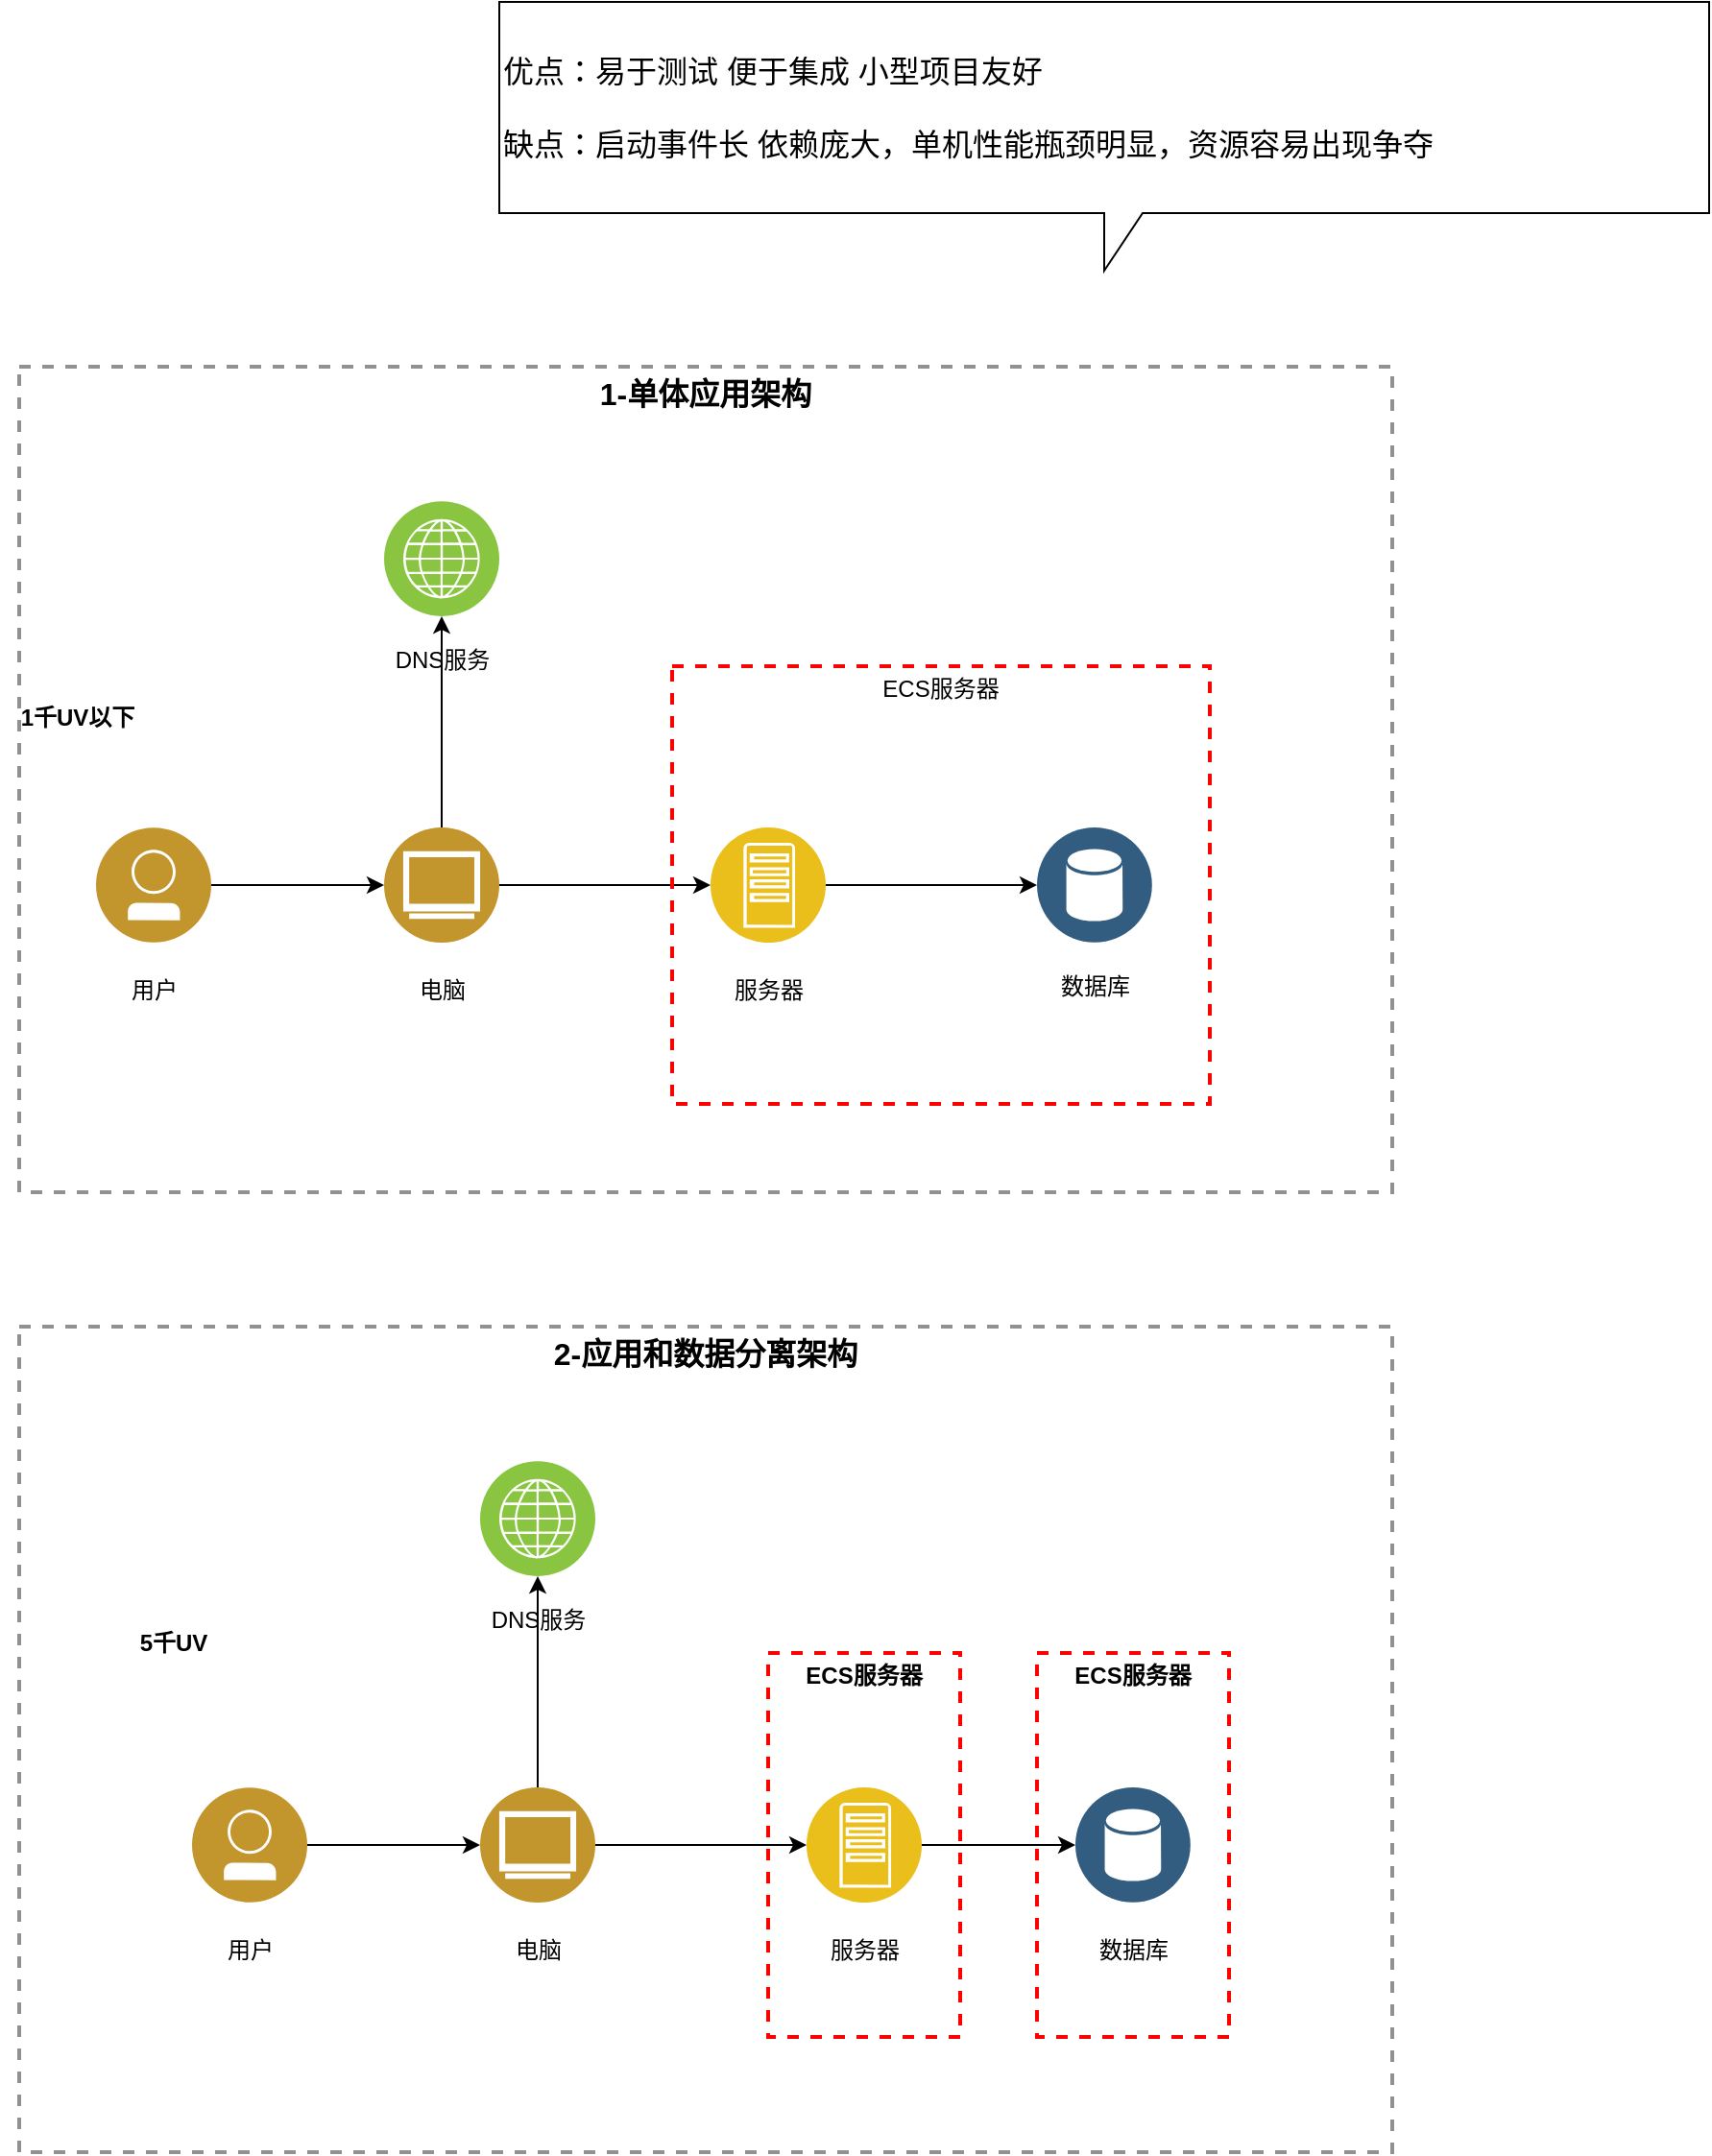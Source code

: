 <mxfile version="25.0.3">
  <diagram name="第 1 页" id="CeJPTKoVwPZOsXdQENAC">
    <mxGraphModel dx="1687" dy="2047" grid="1" gridSize="10" guides="1" tooltips="1" connect="1" arrows="1" fold="1" page="1" pageScale="1" pageWidth="827" pageHeight="1169" math="0" shadow="0">
      <root>
        <mxCell id="0" />
        <mxCell id="1" parent="0" />
        <mxCell id="vUY1Ih3Rio_7aqxSObcq-20" value="1-单体应用架构" style="fontStyle=1;verticalAlign=top;align=center;spacingTop=-2;fillColor=none;rounded=0;whiteSpace=wrap;html=1;strokeColor=#919191;strokeWidth=2;dashed=1;container=1;collapsible=0;expand=0;recursiveResize=0;fontSize=16;" vertex="1" parent="1">
          <mxGeometry x="30" y="30" width="715" height="430" as="geometry" />
        </mxCell>
        <mxCell id="vUY1Ih3Rio_7aqxSObcq-5" style="edgeStyle=orthogonalEdgeStyle;rounded=0;orthogonalLoop=1;jettySize=auto;html=1;entryX=0;entryY=0.5;entryDx=0;entryDy=0;" edge="1" parent="1" source="vUY1Ih3Rio_7aqxSObcq-1" target="vUY1Ih3Rio_7aqxSObcq-4">
          <mxGeometry relative="1" as="geometry" />
        </mxCell>
        <mxCell id="vUY1Ih3Rio_7aqxSObcq-1" value="" style="image;aspect=fixed;perimeter=ellipsePerimeter;html=1;align=center;shadow=0;dashed=0;fontColor=#4277BB;labelBackgroundColor=default;fontSize=12;spacingTop=3;image=img/lib/ibm/users/user.svg;" vertex="1" parent="1">
          <mxGeometry x="70" y="270" width="60" height="60" as="geometry" />
        </mxCell>
        <mxCell id="vUY1Ih3Rio_7aqxSObcq-2" value="用户" style="text;html=1;align=center;verticalAlign=middle;resizable=0;points=[];autosize=1;strokeColor=none;fillColor=none;" vertex="1" parent="1">
          <mxGeometry x="75" y="340" width="50" height="30" as="geometry" />
        </mxCell>
        <mxCell id="vUY1Ih3Rio_7aqxSObcq-3" value="1千UV以下" style="text;html=1;align=center;verticalAlign=middle;resizable=0;points=[];autosize=1;strokeColor=none;fillColor=none;fontStyle=1" vertex="1" parent="1">
          <mxGeometry x="20" y="198" width="80" height="30" as="geometry" />
        </mxCell>
        <mxCell id="vUY1Ih3Rio_7aqxSObcq-11" style="edgeStyle=orthogonalEdgeStyle;rounded=0;orthogonalLoop=1;jettySize=auto;html=1;entryX=0;entryY=0.5;entryDx=0;entryDy=0;" edge="1" parent="1" source="vUY1Ih3Rio_7aqxSObcq-4" target="vUY1Ih3Rio_7aqxSObcq-7">
          <mxGeometry relative="1" as="geometry" />
        </mxCell>
        <mxCell id="vUY1Ih3Rio_7aqxSObcq-18" style="edgeStyle=orthogonalEdgeStyle;rounded=0;orthogonalLoop=1;jettySize=auto;html=1;" edge="1" parent="1" source="vUY1Ih3Rio_7aqxSObcq-4" target="vUY1Ih3Rio_7aqxSObcq-14">
          <mxGeometry relative="1" as="geometry" />
        </mxCell>
        <mxCell id="vUY1Ih3Rio_7aqxSObcq-4" value="" style="image;aspect=fixed;perimeter=ellipsePerimeter;html=1;align=center;shadow=0;dashed=0;fontColor=#4277BB;labelBackgroundColor=default;fontSize=12;spacingTop=3;image=img/lib/ibm/users/browser.svg;" vertex="1" parent="1">
          <mxGeometry x="220" y="270" width="60" height="60" as="geometry" />
        </mxCell>
        <mxCell id="vUY1Ih3Rio_7aqxSObcq-6" value="电脑" style="text;html=1;align=center;verticalAlign=middle;resizable=0;points=[];autosize=1;strokeColor=none;fillColor=none;" vertex="1" parent="1">
          <mxGeometry x="225" y="340" width="50" height="30" as="geometry" />
        </mxCell>
        <mxCell id="vUY1Ih3Rio_7aqxSObcq-12" style="edgeStyle=orthogonalEdgeStyle;rounded=0;orthogonalLoop=1;jettySize=auto;html=1;entryX=0;entryY=0.5;entryDx=0;entryDy=0;" edge="1" parent="1" source="vUY1Ih3Rio_7aqxSObcq-7" target="vUY1Ih3Rio_7aqxSObcq-9">
          <mxGeometry relative="1" as="geometry" />
        </mxCell>
        <mxCell id="vUY1Ih3Rio_7aqxSObcq-7" value="" style="image;aspect=fixed;perimeter=ellipsePerimeter;html=1;align=center;shadow=0;dashed=0;fontColor=#4277BB;labelBackgroundColor=default;fontSize=12;spacingTop=3;image=img/lib/ibm/applications/app_server.svg;" vertex="1" parent="1">
          <mxGeometry x="390" y="270" width="60" height="60" as="geometry" />
        </mxCell>
        <mxCell id="vUY1Ih3Rio_7aqxSObcq-8" value="服务器" style="text;html=1;align=center;verticalAlign=middle;resizable=0;points=[];autosize=1;strokeColor=none;fillColor=none;" vertex="1" parent="1">
          <mxGeometry x="390" y="340" width="60" height="30" as="geometry" />
        </mxCell>
        <mxCell id="vUY1Ih3Rio_7aqxSObcq-13" value="ECS服务器" style="fontStyle=0;verticalAlign=top;align=center;spacingTop=-2;fillColor=none;rounded=0;whiteSpace=wrap;html=1;strokeColor=#FF0000;strokeWidth=2;dashed=1;container=1;collapsible=0;expand=0;recursiveResize=0;" vertex="1" parent="1">
          <mxGeometry x="370" y="186" width="280" height="228" as="geometry" />
        </mxCell>
        <mxCell id="vUY1Ih3Rio_7aqxSObcq-9" value="" style="image;aspect=fixed;perimeter=ellipsePerimeter;html=1;align=center;shadow=0;dashed=0;fontColor=#4277BB;labelBackgroundColor=default;fontSize=12;spacingTop=3;image=img/lib/ibm/data/data_services.svg;" vertex="1" parent="1">
          <mxGeometry x="560" y="270" width="60" height="60" as="geometry" />
        </mxCell>
        <mxCell id="vUY1Ih3Rio_7aqxSObcq-10" value="数据库" style="text;html=1;align=center;verticalAlign=middle;resizable=0;points=[];autosize=1;strokeColor=none;fillColor=none;" vertex="1" parent="1">
          <mxGeometry x="560" y="338" width="60" height="30" as="geometry" />
        </mxCell>
        <mxCell id="vUY1Ih3Rio_7aqxSObcq-14" value="" style="image;aspect=fixed;perimeter=ellipsePerimeter;html=1;align=center;shadow=0;dashed=0;fontColor=#4277BB;labelBackgroundColor=default;fontSize=12;spacingTop=3;image=img/lib/ibm/infrastructure/channels.svg;" vertex="1" parent="1">
          <mxGeometry x="220" y="100" width="60" height="60" as="geometry" />
        </mxCell>
        <mxCell id="vUY1Ih3Rio_7aqxSObcq-16" value="DNS服务" style="text;html=1;align=center;verticalAlign=middle;resizable=0;points=[];autosize=1;strokeColor=none;fillColor=none;" vertex="1" parent="1">
          <mxGeometry x="215" y="168" width="70" height="30" as="geometry" />
        </mxCell>
        <mxCell id="vUY1Ih3Rio_7aqxSObcq-24" value="&lt;font style=&quot;font-size: 16px;&quot;&gt;2-应用和数据分离架构&lt;/font&gt;" style="fontStyle=1;verticalAlign=top;align=center;spacingTop=-2;fillColor=none;rounded=0;whiteSpace=wrap;html=1;strokeColor=#919191;strokeWidth=2;dashed=1;container=1;collapsible=0;expand=0;recursiveResize=0;fontSize=12;" vertex="1" parent="1">
          <mxGeometry x="30" y="530" width="715" height="430" as="geometry" />
        </mxCell>
        <mxCell id="vUY1Ih3Rio_7aqxSObcq-25" value="5千UV" style="text;html=1;align=center;verticalAlign=middle;resizable=0;points=[];autosize=1;strokeColor=none;fillColor=none;fontStyle=1" vertex="1" parent="vUY1Ih3Rio_7aqxSObcq-24">
          <mxGeometry x="50" y="150" width="60" height="30" as="geometry" />
        </mxCell>
        <mxCell id="vUY1Ih3Rio_7aqxSObcq-26" style="edgeStyle=orthogonalEdgeStyle;rounded=0;orthogonalLoop=1;jettySize=auto;html=1;entryX=0;entryY=0.5;entryDx=0;entryDy=0;" edge="1" parent="vUY1Ih3Rio_7aqxSObcq-24" source="vUY1Ih3Rio_7aqxSObcq-27" target="vUY1Ih3Rio_7aqxSObcq-30">
          <mxGeometry relative="1" as="geometry" />
        </mxCell>
        <mxCell id="vUY1Ih3Rio_7aqxSObcq-27" value="" style="image;aspect=fixed;perimeter=ellipsePerimeter;html=1;align=center;shadow=0;dashed=0;fontColor=#4277BB;labelBackgroundColor=default;fontSize=12;spacingTop=3;image=img/lib/ibm/users/user.svg;" vertex="1" parent="vUY1Ih3Rio_7aqxSObcq-24">
          <mxGeometry x="90" y="240" width="60" height="60" as="geometry" />
        </mxCell>
        <mxCell id="vUY1Ih3Rio_7aqxSObcq-28" value="用户" style="text;html=1;align=center;verticalAlign=middle;resizable=0;points=[];autosize=1;strokeColor=none;fillColor=none;" vertex="1" parent="vUY1Ih3Rio_7aqxSObcq-24">
          <mxGeometry x="95" y="310" width="50" height="30" as="geometry" />
        </mxCell>
        <mxCell id="vUY1Ih3Rio_7aqxSObcq-29" style="edgeStyle=orthogonalEdgeStyle;rounded=0;orthogonalLoop=1;jettySize=auto;html=1;" edge="1" parent="vUY1Ih3Rio_7aqxSObcq-24" source="vUY1Ih3Rio_7aqxSObcq-30" target="vUY1Ih3Rio_7aqxSObcq-32">
          <mxGeometry relative="1" as="geometry" />
        </mxCell>
        <mxCell id="vUY1Ih3Rio_7aqxSObcq-39" style="edgeStyle=orthogonalEdgeStyle;rounded=0;orthogonalLoop=1;jettySize=auto;html=1;" edge="1" parent="vUY1Ih3Rio_7aqxSObcq-24" source="vUY1Ih3Rio_7aqxSObcq-30" target="vUY1Ih3Rio_7aqxSObcq-34">
          <mxGeometry relative="1" as="geometry" />
        </mxCell>
        <mxCell id="vUY1Ih3Rio_7aqxSObcq-30" value="" style="image;aspect=fixed;perimeter=ellipsePerimeter;html=1;align=center;shadow=0;dashed=0;fontColor=#4277BB;labelBackgroundColor=default;fontSize=12;spacingTop=3;image=img/lib/ibm/users/browser.svg;" vertex="1" parent="vUY1Ih3Rio_7aqxSObcq-24">
          <mxGeometry x="240" y="240" width="60" height="60" as="geometry" />
        </mxCell>
        <mxCell id="vUY1Ih3Rio_7aqxSObcq-31" value="电脑" style="text;html=1;align=center;verticalAlign=middle;resizable=0;points=[];autosize=1;strokeColor=none;fillColor=none;" vertex="1" parent="vUY1Ih3Rio_7aqxSObcq-24">
          <mxGeometry x="245" y="310" width="50" height="30" as="geometry" />
        </mxCell>
        <mxCell id="vUY1Ih3Rio_7aqxSObcq-32" value="" style="image;aspect=fixed;perimeter=ellipsePerimeter;html=1;align=center;shadow=0;dashed=0;fontColor=#4277BB;labelBackgroundColor=default;fontSize=12;spacingTop=3;image=img/lib/ibm/infrastructure/channels.svg;" vertex="1" parent="vUY1Ih3Rio_7aqxSObcq-24">
          <mxGeometry x="240" y="70" width="60" height="60" as="geometry" />
        </mxCell>
        <mxCell id="vUY1Ih3Rio_7aqxSObcq-33" value="DNS服务" style="text;html=1;align=center;verticalAlign=middle;resizable=0;points=[];autosize=1;strokeColor=none;fillColor=none;" vertex="1" parent="vUY1Ih3Rio_7aqxSObcq-24">
          <mxGeometry x="235" y="138" width="70" height="30" as="geometry" />
        </mxCell>
        <mxCell id="vUY1Ih3Rio_7aqxSObcq-41" style="edgeStyle=orthogonalEdgeStyle;rounded=0;orthogonalLoop=1;jettySize=auto;html=1;" edge="1" parent="vUY1Ih3Rio_7aqxSObcq-24" source="vUY1Ih3Rio_7aqxSObcq-34" target="vUY1Ih3Rio_7aqxSObcq-35">
          <mxGeometry relative="1" as="geometry" />
        </mxCell>
        <mxCell id="vUY1Ih3Rio_7aqxSObcq-34" value="" style="image;aspect=fixed;perimeter=ellipsePerimeter;html=1;align=center;shadow=0;dashed=0;fontColor=#4277BB;labelBackgroundColor=default;fontSize=12;spacingTop=3;image=img/lib/ibm/applications/app_server.svg;" vertex="1" parent="vUY1Ih3Rio_7aqxSObcq-24">
          <mxGeometry x="410" y="240" width="60" height="60" as="geometry" />
        </mxCell>
        <mxCell id="vUY1Ih3Rio_7aqxSObcq-35" value="" style="image;aspect=fixed;perimeter=ellipsePerimeter;html=1;align=center;shadow=0;dashed=0;fontColor=#4277BB;labelBackgroundColor=default;fontSize=12;spacingTop=3;image=img/lib/ibm/data/data_services.svg;" vertex="1" parent="vUY1Ih3Rio_7aqxSObcq-24">
          <mxGeometry x="550" y="240" width="60" height="60" as="geometry" />
        </mxCell>
        <mxCell id="vUY1Ih3Rio_7aqxSObcq-36" value="服务器" style="text;html=1;align=center;verticalAlign=middle;resizable=0;points=[];autosize=1;strokeColor=none;fillColor=none;" vertex="1" parent="vUY1Ih3Rio_7aqxSObcq-24">
          <mxGeometry x="410" y="310" width="60" height="30" as="geometry" />
        </mxCell>
        <mxCell id="vUY1Ih3Rio_7aqxSObcq-37" value="数据库" style="text;html=1;align=center;verticalAlign=middle;resizable=0;points=[];autosize=1;strokeColor=none;fillColor=none;" vertex="1" parent="vUY1Ih3Rio_7aqxSObcq-24">
          <mxGeometry x="550" y="310" width="60" height="30" as="geometry" />
        </mxCell>
        <mxCell id="vUY1Ih3Rio_7aqxSObcq-42" value="&lt;font&gt;&lt;b style=&quot;&quot;&gt;ECS服务器&lt;/b&gt;&lt;/font&gt;" style="fontStyle=0;verticalAlign=top;align=center;spacingTop=-2;fillColor=none;rounded=0;whiteSpace=wrap;html=1;strokeColor=#FF0000;strokeWidth=2;dashed=1;container=1;collapsible=0;expand=0;recursiveResize=0;" vertex="1" parent="vUY1Ih3Rio_7aqxSObcq-24">
          <mxGeometry x="390" y="170" width="100" height="200" as="geometry" />
        </mxCell>
        <mxCell id="vUY1Ih3Rio_7aqxSObcq-43" value="&lt;b&gt;ECS服务器&lt;/b&gt;" style="fontStyle=0;verticalAlign=top;align=center;spacingTop=-2;fillColor=none;rounded=0;whiteSpace=wrap;html=1;strokeColor=#FF0000;strokeWidth=2;dashed=1;container=1;collapsible=0;expand=0;recursiveResize=0;" vertex="1" parent="vUY1Ih3Rio_7aqxSObcq-24">
          <mxGeometry x="530" y="170" width="100" height="200" as="geometry" />
        </mxCell>
        <mxCell id="vUY1Ih3Rio_7aqxSObcq-44" value="优点：易于测试 便于集成 小型项目友好&lt;div&gt;&lt;br&gt;&lt;/div&gt;&lt;div&gt;&lt;span style=&quot;background-color: initial;&quot;&gt;缺点：启动事件长 依赖庞大，单机性能瓶颈明显，资源容易出现争夺&lt;/span&gt;&lt;/div&gt;" style="shape=callout;whiteSpace=wrap;html=1;perimeter=calloutPerimeter;align=left;fontSize=16;" vertex="1" parent="1">
          <mxGeometry x="280" y="-160" width="630" height="140" as="geometry" />
        </mxCell>
      </root>
    </mxGraphModel>
  </diagram>
</mxfile>
